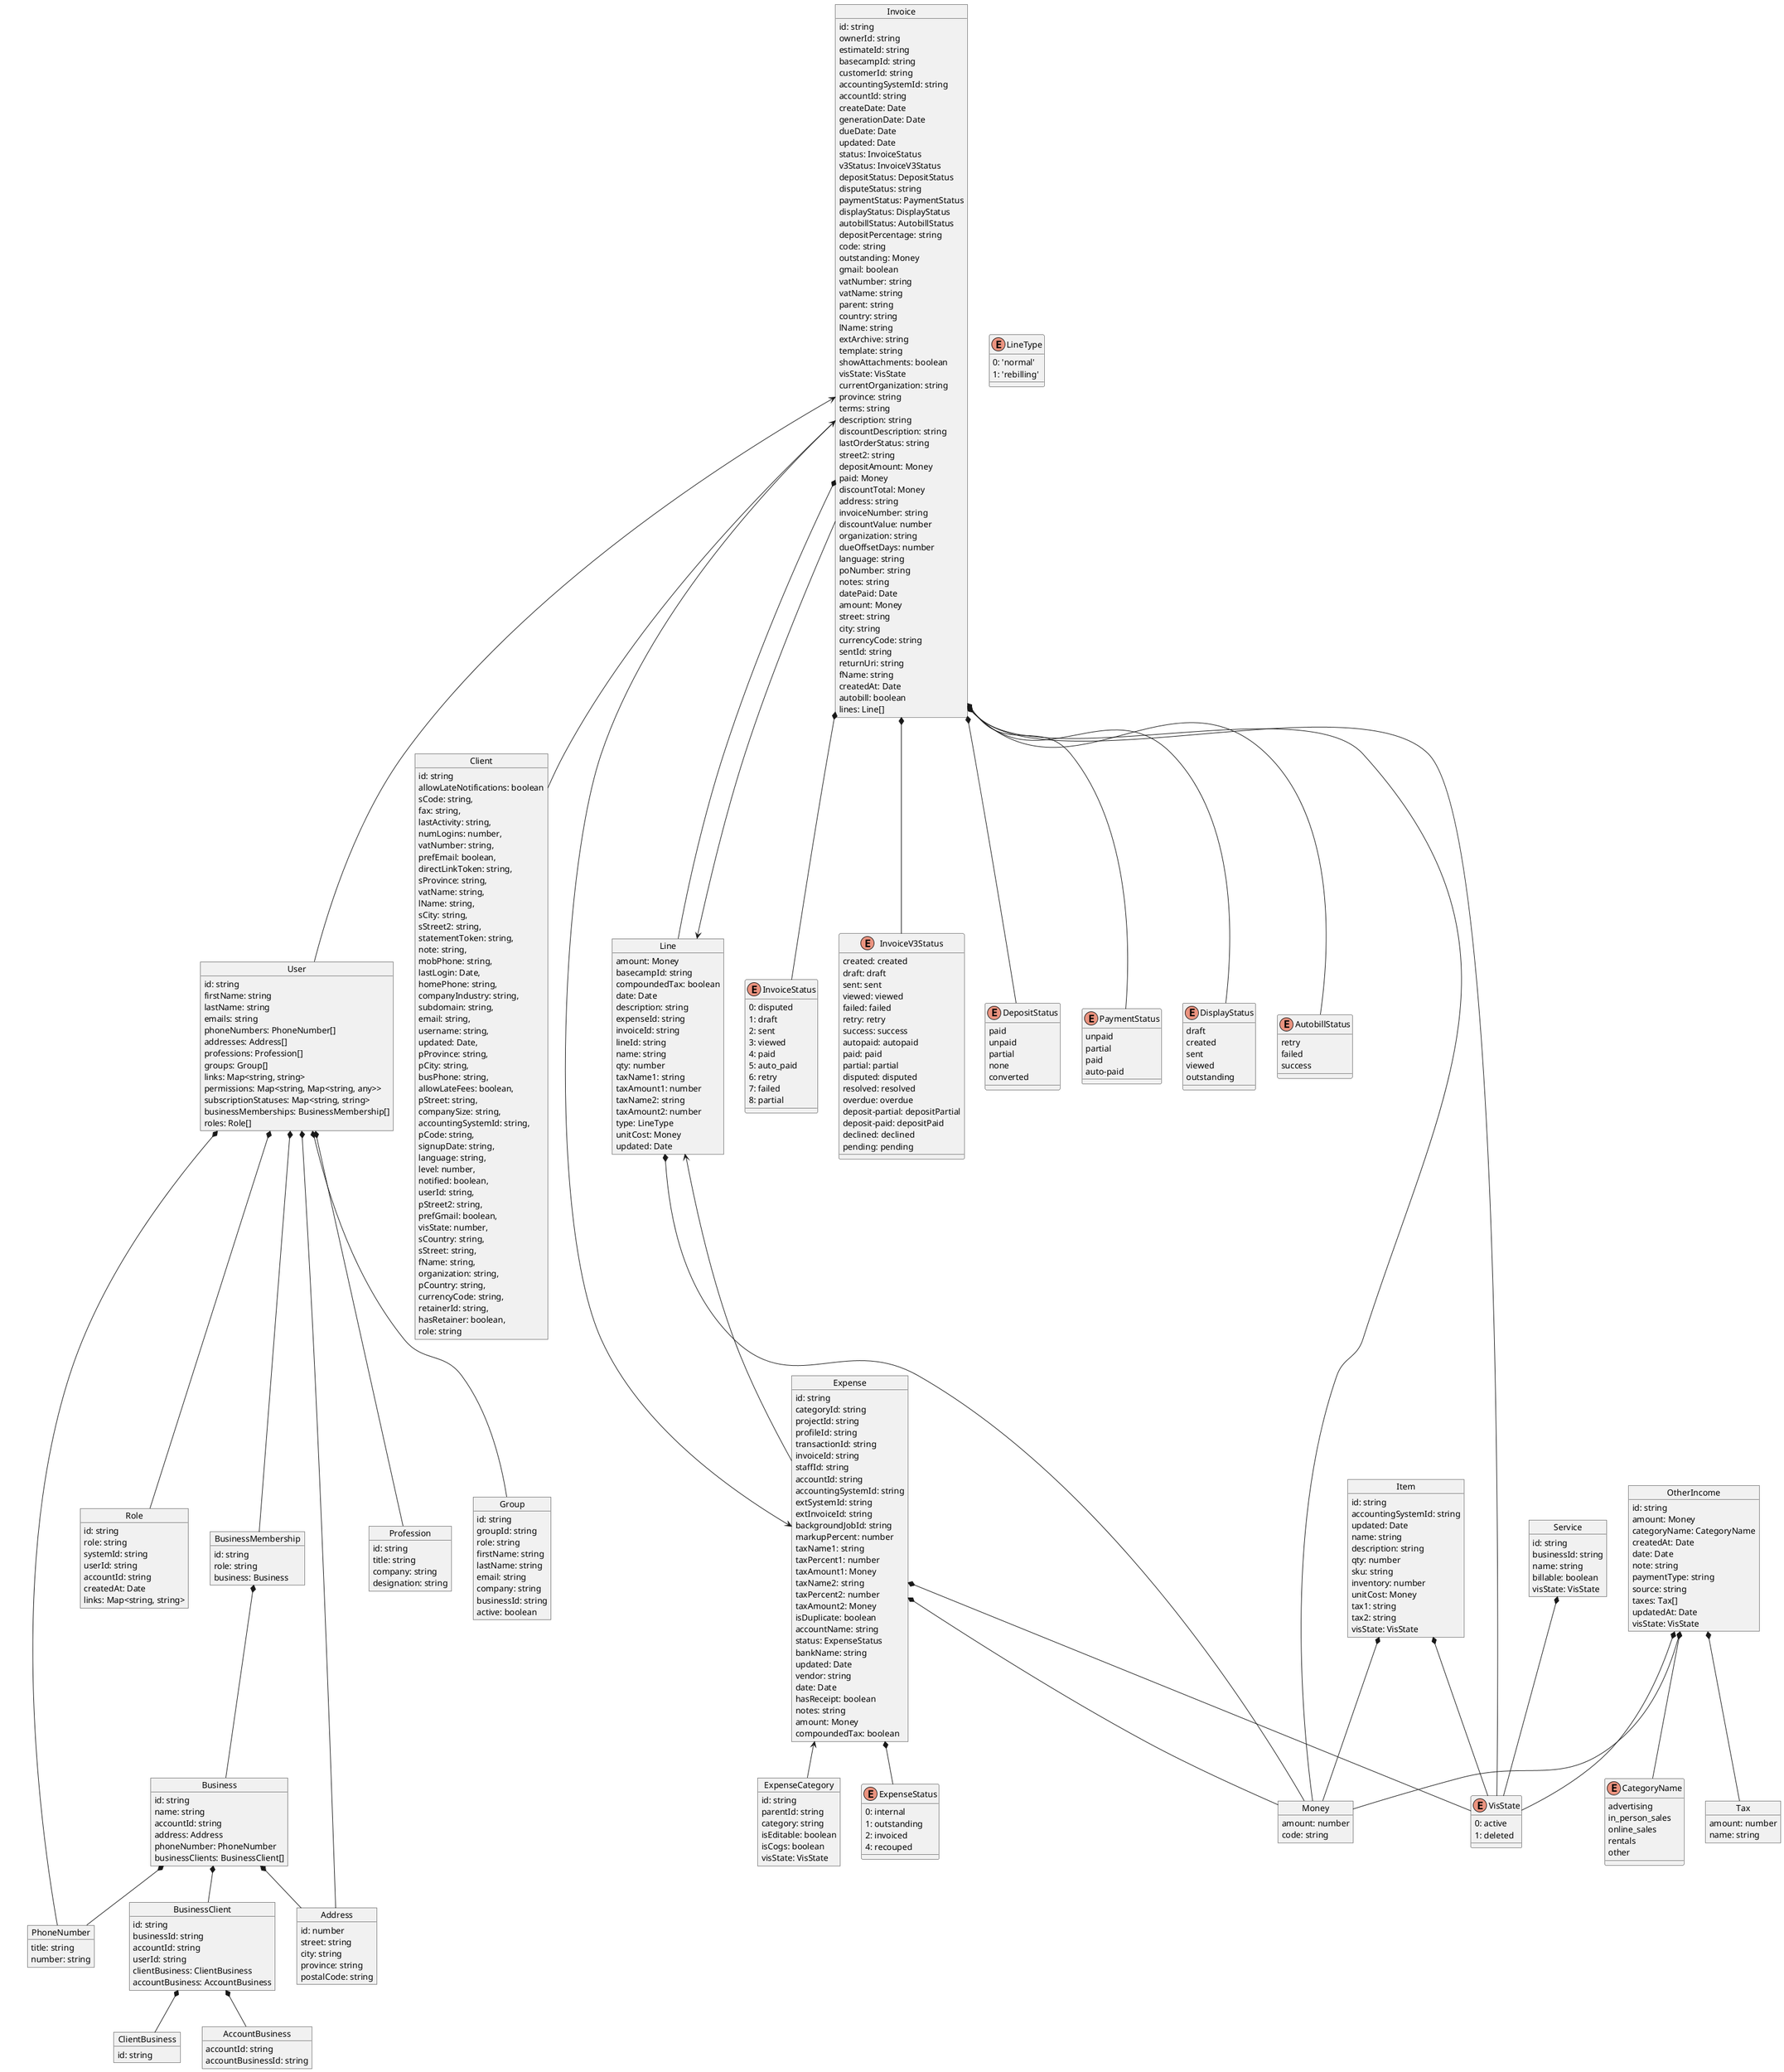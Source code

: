 @startuml Freshbooks API models
object User {
    id: string
    firstName: string
    lastName: string
    emails: string
    phoneNumbers: PhoneNumber[]
    addresses: Address[]
    professions: Profession[]
    groups: Group[]
    links: Map<string, string>
    permissions: Map<string, Map<string, any>>
    subscriptionStatuses: Map<string, string>
    businessMemberships: BusinessMembership[]
    roles: Role[]
}

object PhoneNumber {
    title: string
    number: string
}

object Address {
    id: number
    street: string
    city: string
    province: string
    postalCode: string
}

object Profession {
    id: string
    title: string
    company: string
    designation: string
}

object Group {
    id: string
    groupId: string
    role: string
    firstName: string
    lastName: string
    email: string
    company: string
    businessId: string
    active: boolean
}

object BusinessMembership {
    id: string
    role: string
    business: Business
}

object ClientBusiness {
    id: string
}

object AccountBusiness {
    accountId: string
    accountBusinessId: string
}

object BusinessClient {
    id: string
    businessId: string
    accountId: string
    userId: string
    clientBusiness: ClientBusiness
    accountBusiness: AccountBusiness
}

object Business {
    id: string
    name: string
    accountId: string
    address: Address
    phoneNumber: PhoneNumber
    businessClients: BusinessClient[]
}

object Role {
    id: string
    role: string
    systemId: string
    userId: string
    accountId: string
    createdAt: Date
    links: Map<string, string>
}

object Client {
    id: string
    allowLateNotifications: boolean
    sCode: string,
    fax: string,
    lastActivity: string,
    numLogins: number,
    vatNumber: string,
    prefEmail: boolean,
    directLinkToken: string,
    sProvince: string,
    vatName: string,
    lName: string,
    sCity: string,
    sStreet2: string,
    statementToken: string,
    note: string,
    mobPhone: string,
    lastLogin: Date,
    homePhone: string,
    companyIndustry: string,
    subdomain: string,
    email: string,
    username: string,
    updated: Date,
    pProvince: string,
    pCity: string,
    busPhone: string,
    allowLateFees: boolean,
    pStreet: string,
    companySize: string,
    accountingSystemId: string,
    pCode: string,
    signupDate: string,
    language: string,
    level: number,
    notified: boolean,
    userId: string,
    pStreet2: string,
    prefGmail: boolean,
    visState: number,
    sCountry: string,
    sStreet: string,
    fName: string,
    organization: string,
    pCountry: string,
    currencyCode: string,
    retainerId: string,
    hasRetainer: boolean,
    role: string
}

object Item {
    id: string
    accountingSystemId: string
    updated: Date
    name: string
    description: string
    qty: number
    sku: string
    inventory: number
    unitCost: Money
    tax1: string
    tax2: string
    visState: VisState
}

object Service {
    id: string
    businessId: string
    name: string
    billable: boolean
    visState: VisState
}

object Money {
    amount: number
    code: string
}

enum VisState {
    0: active
    1: deleted
}

enum InvoiceStatus {
    0: disputed
    1: draft
    2: sent
    3: viewed
    4: paid
    5: auto_paid
    6: retry
    7: failed
    8: partial
}

enum InvoiceV3Status {
    created: created
    draft: draft
    sent: sent
    viewed: viewed
    failed: failed
    retry: retry
    success: success
    autopaid: autopaid
    paid: paid
    partial: partial
    disputed: disputed
    resolved: resolved
    overdue: overdue
    deposit-partial: depositPartial
    deposit-paid: depositPaid
    declined: declined
    pending: pending
}

enum DepositStatus {
    paid
    unpaid
    partial
    none
    converted
}

enum PaymentStatus {
    unpaid
    partial
    paid
    auto-paid
}

enum DisplayStatus {
    draft
    created
    sent
    viewed
    outstanding
}

enum AutobillStatus {
    retry
    failed
    success
}

object Invoice {
    id: string
    ownerId: string
    estimateId: string
    basecampId: string
    customerId: string
    accountingSystemId: string
    accountId: string
    createDate: Date
    generationDate: Date
    dueDate: Date
    updated: Date
    status: InvoiceStatus
    v3Status: InvoiceV3Status
    depositStatus: DepositStatus
    disputeStatus: string
    paymentStatus: PaymentStatus
    displayStatus: DisplayStatus
    autobillStatus: AutobillStatus
    depositPercentage: string
    code: string
    outstanding: Money
    gmail: boolean
    vatNumber: string
    vatName: string
    parent: string
    country: string
    lName: string
    extArchive: string
    template: string
    showAttachments: boolean
    visState: VisState
    currentOrganization: string
    province: string
    terms: string
    description: string
    discountDescription: string
    lastOrderStatus: string
    street2: string
    depositAmount: Money
    paid: Money
    discountTotal: Money
    address: string
    invoiceNumber: string
    discountValue: number
    organization: string
    dueOffsetDays: number
    language: string
    poNumber: string
    notes: string
    datePaid: Date
    amount: Money
    street: string
    city: string
    currencyCode: string
    sentId: string
    returnUri: string
    fName: string
    createdAt: Date
    autobill: boolean
    lines: Line[]
}

enum LineType {
    0: 'normal'
    1: 'rebilling'
}

object Line {
    amount: Money
    basecampId: string
    compoundedTax: boolean
    date: Date
    description: string
    expenseId: string
    invoiceId: string
    lineId: string
    name: string
    qty: number
    taxName1: string
    taxAmount1: number
    taxName2: string
    taxAmount2: number
    type: LineType
    unitCost: Money
    updated: Date
}

object ExpenseCategory {
    id: string
    parentId: string
    category: string
    isEditable: boolean
    isCogs: boolean
    visState: VisState
}

enum ExpenseStatus {
    0: internal
    1: outstanding
    2: invoiced
    4: recouped
}

object Expense {
    id: string
    categoryId: string
    projectId: string
    profileId: string
    transactionId: string
    invoiceId: string
    staffId: string
    accountId: string
    accountingSystemId: string
    extSystemId: string
    extInvoiceId: string
    backgroundJobId: string
    markupPercent: number
    taxName1: string
    taxPercent1: number
    taxAmount1: Money
    taxName2: string
    taxPercent2: number
    taxAmount2: Money
    isDuplicate: boolean
    accountName: string
    status: ExpenseStatus
    bankName: string
    updated: Date
    vendor: string
    date: Date
    hasReceipt: boolean
    notes: string
    amount: Money
    compoundedTax: boolean
}

enum CategoryName {
    advertising
    in_person_sales
    online_sales
    rentals
    other
}

object Tax {
    amount: number
    name: string
}

object OtherIncome {
    id: string
    amount: Money
    categoryName: CategoryName
    createdAt: Date
    date: Date
    note: string
    paymentType: string
    source: string
    taxes: Tax[]
    updatedAt: Date
    visState: VisState
}

User *-- PhoneNumber
User *-- Address
User *-- Profession
User *-- Group
User *-- BusinessMembership
User *-- Role
BusinessMembership *-- Business
Business *-- Address
Business *-- PhoneNumber
Business *-- BusinessClient
BusinessClient *-- ClientBusiness
BusinessClient *-- AccountBusiness
Item *-- Money
Item *-- VisState
Service *-- VisState
Invoice *-- InvoiceStatus
Invoice *-- InvoiceV3Status
Invoice *-- DepositStatus
Invoice *-- PaymentStatus
Invoice *-- DisplayStatus
Invoice *-- AutobillStatus
Invoice *-- Money
Invoice *-- VisState
Invoice <-- User
Invoice <-- Client
Invoice *-- Line
Line *-- Money
Line <-- Expense
Line <-- Invoice
Expense <-- ExpenseCategory
Expense *-- ExpenseStatus
Expense *-- VisState
Expense *-- Money
Expense <-- Invoice
OtherIncome *-- Money
OtherIncome *-- CategoryName
OtherIncome *-- Tax
OtherIncome *-- VisState

@enduml